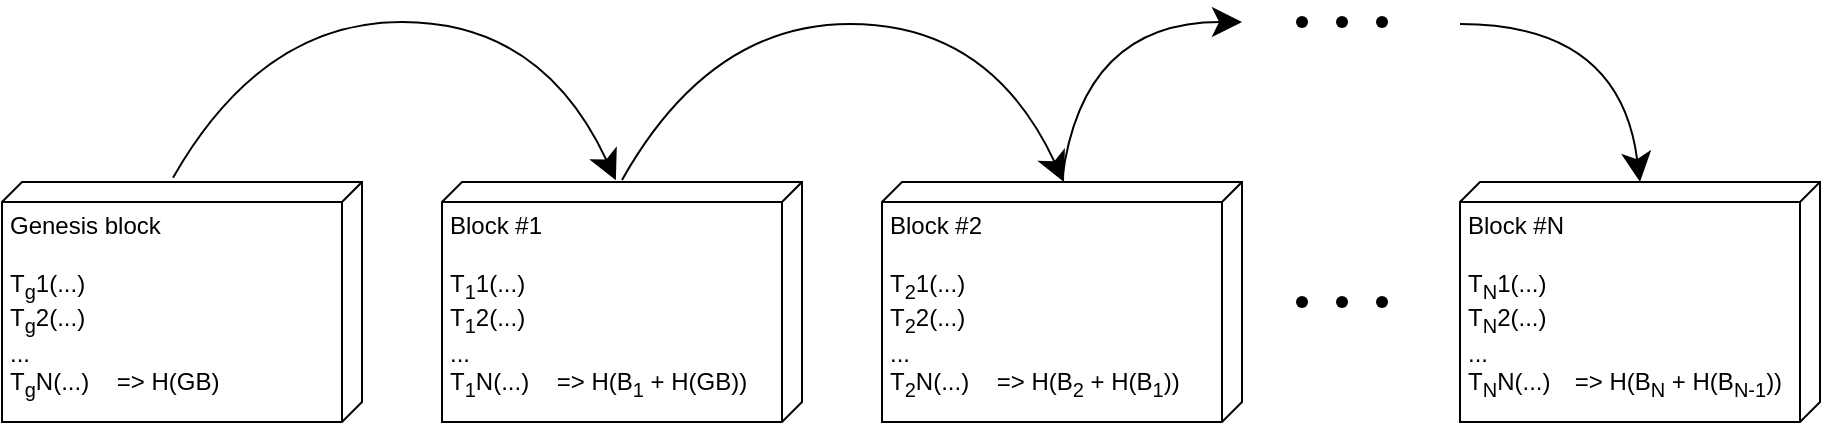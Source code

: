 <mxfile version="24.7.17">
  <diagram name="Page-1" id="gzYhJm8VBEWpO5CrNmZi">
    <mxGraphModel dx="989" dy="576" grid="1" gridSize="10" guides="1" tooltips="1" connect="1" arrows="1" fold="1" page="1" pageScale="1" pageWidth="1100" pageHeight="850" math="0" shadow="0">
      <root>
        <mxCell id="0" />
        <mxCell id="1" parent="0" />
        <mxCell id="-WRSDFf1ST_bGuQm_Xgk-1" value="Genesis block&lt;div&gt;&lt;br&gt;&lt;/div&gt;&lt;div&gt;T&lt;sub&gt;g&lt;/sub&gt;1(...)&lt;/div&gt;&lt;div&gt;T&lt;sub&gt;g&lt;/sub&gt;2(...)&lt;/div&gt;&lt;div&gt;...&lt;/div&gt;&lt;div&gt;T&lt;sub&gt;g&lt;/sub&gt;N(...)&lt;span style=&quot;white-space: pre;&quot;&gt;&#x9;&lt;/span&gt;=&amp;gt; H(GB)&lt;/div&gt;" style="verticalAlign=top;align=left;spacingTop=8;spacingLeft=2;spacingRight=12;shape=cube;size=10;direction=south;fontStyle=0;html=1;whiteSpace=wrap;" vertex="1" parent="1">
          <mxGeometry x="40" y="300" width="180" height="120" as="geometry" />
        </mxCell>
        <mxCell id="-WRSDFf1ST_bGuQm_Xgk-2" value="Block #1&lt;div&gt;&lt;br&gt;&lt;/div&gt;&lt;div&gt;T&lt;sub&gt;1&lt;/sub&gt;1(...)&lt;/div&gt;&lt;div&gt;T&lt;sub&gt;1&lt;/sub&gt;2(...)&lt;/div&gt;&lt;div&gt;...&lt;/div&gt;&lt;div&gt;T&lt;sub&gt;1&lt;/sub&gt;N(...)&lt;span style=&quot;white-space: pre;&quot;&gt;&#x9;&lt;/span&gt;=&amp;gt; H(B&lt;sub&gt;1&lt;/sub&gt; + H(GB))&lt;/div&gt;" style="verticalAlign=top;align=left;spacingTop=8;spacingLeft=2;spacingRight=12;shape=cube;size=10;direction=south;fontStyle=0;html=1;whiteSpace=wrap;" vertex="1" parent="1">
          <mxGeometry x="260" y="300" width="180" height="120" as="geometry" />
        </mxCell>
        <mxCell id="-WRSDFf1ST_bGuQm_Xgk-3" value="&lt;div&gt;Block #2&lt;/div&gt;&lt;div&gt;&lt;br&gt;&lt;/div&gt;&lt;div&gt;T&lt;sub&gt;2&lt;/sub&gt;1(...)&lt;/div&gt;&lt;div&gt;T&lt;sub&gt;2&lt;/sub&gt;2(...)&lt;/div&gt;&lt;div&gt;...&lt;/div&gt;&lt;div&gt;T&lt;sub&gt;2&lt;/sub&gt;N(...)&lt;span style=&quot;white-space: pre;&quot;&gt;&#x9;&lt;/span&gt;=&amp;gt; H(B&lt;sub&gt;2&lt;/sub&gt; + H(B&lt;sub&gt;1&lt;/sub&gt;))&lt;/div&gt;" style="verticalAlign=top;align=left;spacingTop=8;spacingLeft=2;spacingRight=12;shape=cube;size=10;direction=south;fontStyle=0;html=1;whiteSpace=wrap;" vertex="1" parent="1">
          <mxGeometry x="480" y="300" width="180" height="120" as="geometry" />
        </mxCell>
        <mxCell id="-WRSDFf1ST_bGuQm_Xgk-4" value="Block #N&lt;div&gt;&lt;br&gt;&lt;/div&gt;&lt;div&gt;T&lt;sub&gt;N&lt;/sub&gt;1(...)&lt;/div&gt;&lt;div&gt;T&lt;sub&gt;N&lt;/sub&gt;2(...)&lt;/div&gt;&lt;div&gt;...&lt;/div&gt;&lt;div&gt;T&lt;sub&gt;N&lt;/sub&gt;N(...)&lt;span style=&quot;white-space: pre;&quot;&gt;&#x9;&lt;/span&gt;=&amp;gt; H(B&lt;sub&gt;N&lt;/sub&gt; + H(B&lt;sub&gt;N-1&lt;/sub&gt;))&lt;/div&gt;" style="verticalAlign=top;align=left;spacingTop=8;spacingLeft=2;spacingRight=12;shape=cube;size=10;direction=south;fontStyle=0;html=1;whiteSpace=wrap;" vertex="1" parent="1">
          <mxGeometry x="769" y="300" width="180" height="120" as="geometry" />
        </mxCell>
        <mxCell id="-WRSDFf1ST_bGuQm_Xgk-5" value="" style="shape=waypoint;sketch=0;size=6;pointerEvents=1;points=[];fillColor=none;resizable=0;rotatable=0;perimeter=centerPerimeter;snapToPoint=1;" vertex="1" parent="1">
          <mxGeometry x="680" y="350" width="20" height="20" as="geometry" />
        </mxCell>
        <mxCell id="-WRSDFf1ST_bGuQm_Xgk-6" value="" style="shape=waypoint;sketch=0;size=6;pointerEvents=1;points=[];fillColor=none;resizable=0;rotatable=0;perimeter=centerPerimeter;snapToPoint=1;" vertex="1" parent="1">
          <mxGeometry x="700" y="350" width="20" height="20" as="geometry" />
        </mxCell>
        <mxCell id="-WRSDFf1ST_bGuQm_Xgk-7" value="" style="shape=waypoint;sketch=0;size=6;pointerEvents=1;points=[];fillColor=none;resizable=0;rotatable=0;perimeter=centerPerimeter;snapToPoint=1;" vertex="1" parent="1">
          <mxGeometry x="720" y="350" width="20" height="20" as="geometry" />
        </mxCell>
        <mxCell id="-WRSDFf1ST_bGuQm_Xgk-8" value="" style="curved=1;endArrow=classic;html=1;rounded=0;entryX=-0.007;entryY=0.517;entryDx=0;entryDy=0;entryPerimeter=0;exitX=-0.018;exitY=0.525;exitDx=0;exitDy=0;exitPerimeter=0;endSize=12;" edge="1" parent="1" source="-WRSDFf1ST_bGuQm_Xgk-1" target="-WRSDFf1ST_bGuQm_Xgk-2">
          <mxGeometry width="50" height="50" relative="1" as="geometry">
            <mxPoint x="210" y="200" as="sourcePoint" />
            <mxPoint x="260" y="150" as="targetPoint" />
            <Array as="points">
              <mxPoint x="170" y="220" />
              <mxPoint x="310" y="220" />
            </Array>
          </mxGeometry>
        </mxCell>
        <mxCell id="-WRSDFf1ST_bGuQm_Xgk-14" value="" style="curved=1;endArrow=classic;html=1;rounded=0;entryX=-0.007;entryY=0.517;entryDx=0;entryDy=0;entryPerimeter=0;exitX=-0.018;exitY=0.525;exitDx=0;exitDy=0;exitPerimeter=0;endSize=12;" edge="1" parent="1">
          <mxGeometry width="50" height="50" relative="1" as="geometry">
            <mxPoint x="350" y="299" as="sourcePoint" />
            <mxPoint x="571" y="300" as="targetPoint" />
            <Array as="points">
              <mxPoint x="394" y="221" />
              <mxPoint x="534" y="221" />
            </Array>
          </mxGeometry>
        </mxCell>
        <mxCell id="-WRSDFf1ST_bGuQm_Xgk-17" value="" style="curved=1;endArrow=classic;html=1;rounded=0;exitX=-0.018;exitY=0.525;exitDx=0;exitDy=0;exitPerimeter=0;endSize=12;" edge="1" parent="1">
          <mxGeometry width="50" height="50" relative="1" as="geometry">
            <mxPoint x="570" y="299" as="sourcePoint" />
            <mxPoint x="660" y="220" as="targetPoint" />
            <Array as="points">
              <mxPoint x="580" y="220" />
            </Array>
          </mxGeometry>
        </mxCell>
        <mxCell id="-WRSDFf1ST_bGuQm_Xgk-18" value="" style="curved=1;endArrow=classic;html=1;rounded=0;exitX=-0.018;exitY=0.525;exitDx=0;exitDy=0;exitPerimeter=0;endSize=12;" edge="1" parent="1">
          <mxGeometry width="50" height="50" relative="1" as="geometry">
            <mxPoint x="769.0" y="221" as="sourcePoint" />
            <mxPoint x="859.0" y="300" as="targetPoint" />
            <Array as="points">
              <mxPoint x="849.0" y="221" />
            </Array>
          </mxGeometry>
        </mxCell>
        <mxCell id="-WRSDFf1ST_bGuQm_Xgk-19" value="" style="shape=waypoint;sketch=0;size=6;pointerEvents=1;points=[];fillColor=none;resizable=0;rotatable=0;perimeter=centerPerimeter;snapToPoint=1;" vertex="1" parent="1">
          <mxGeometry x="680" y="210" width="20" height="20" as="geometry" />
        </mxCell>
        <mxCell id="-WRSDFf1ST_bGuQm_Xgk-20" value="" style="shape=waypoint;sketch=0;size=6;pointerEvents=1;points=[];fillColor=none;resizable=0;rotatable=0;perimeter=centerPerimeter;snapToPoint=1;" vertex="1" parent="1">
          <mxGeometry x="700" y="210" width="20" height="20" as="geometry" />
        </mxCell>
        <mxCell id="-WRSDFf1ST_bGuQm_Xgk-21" value="" style="shape=waypoint;sketch=0;size=6;pointerEvents=1;points=[];fillColor=none;resizable=0;rotatable=0;perimeter=centerPerimeter;snapToPoint=1;" vertex="1" parent="1">
          <mxGeometry x="720" y="210" width="20" height="20" as="geometry" />
        </mxCell>
      </root>
    </mxGraphModel>
  </diagram>
</mxfile>
